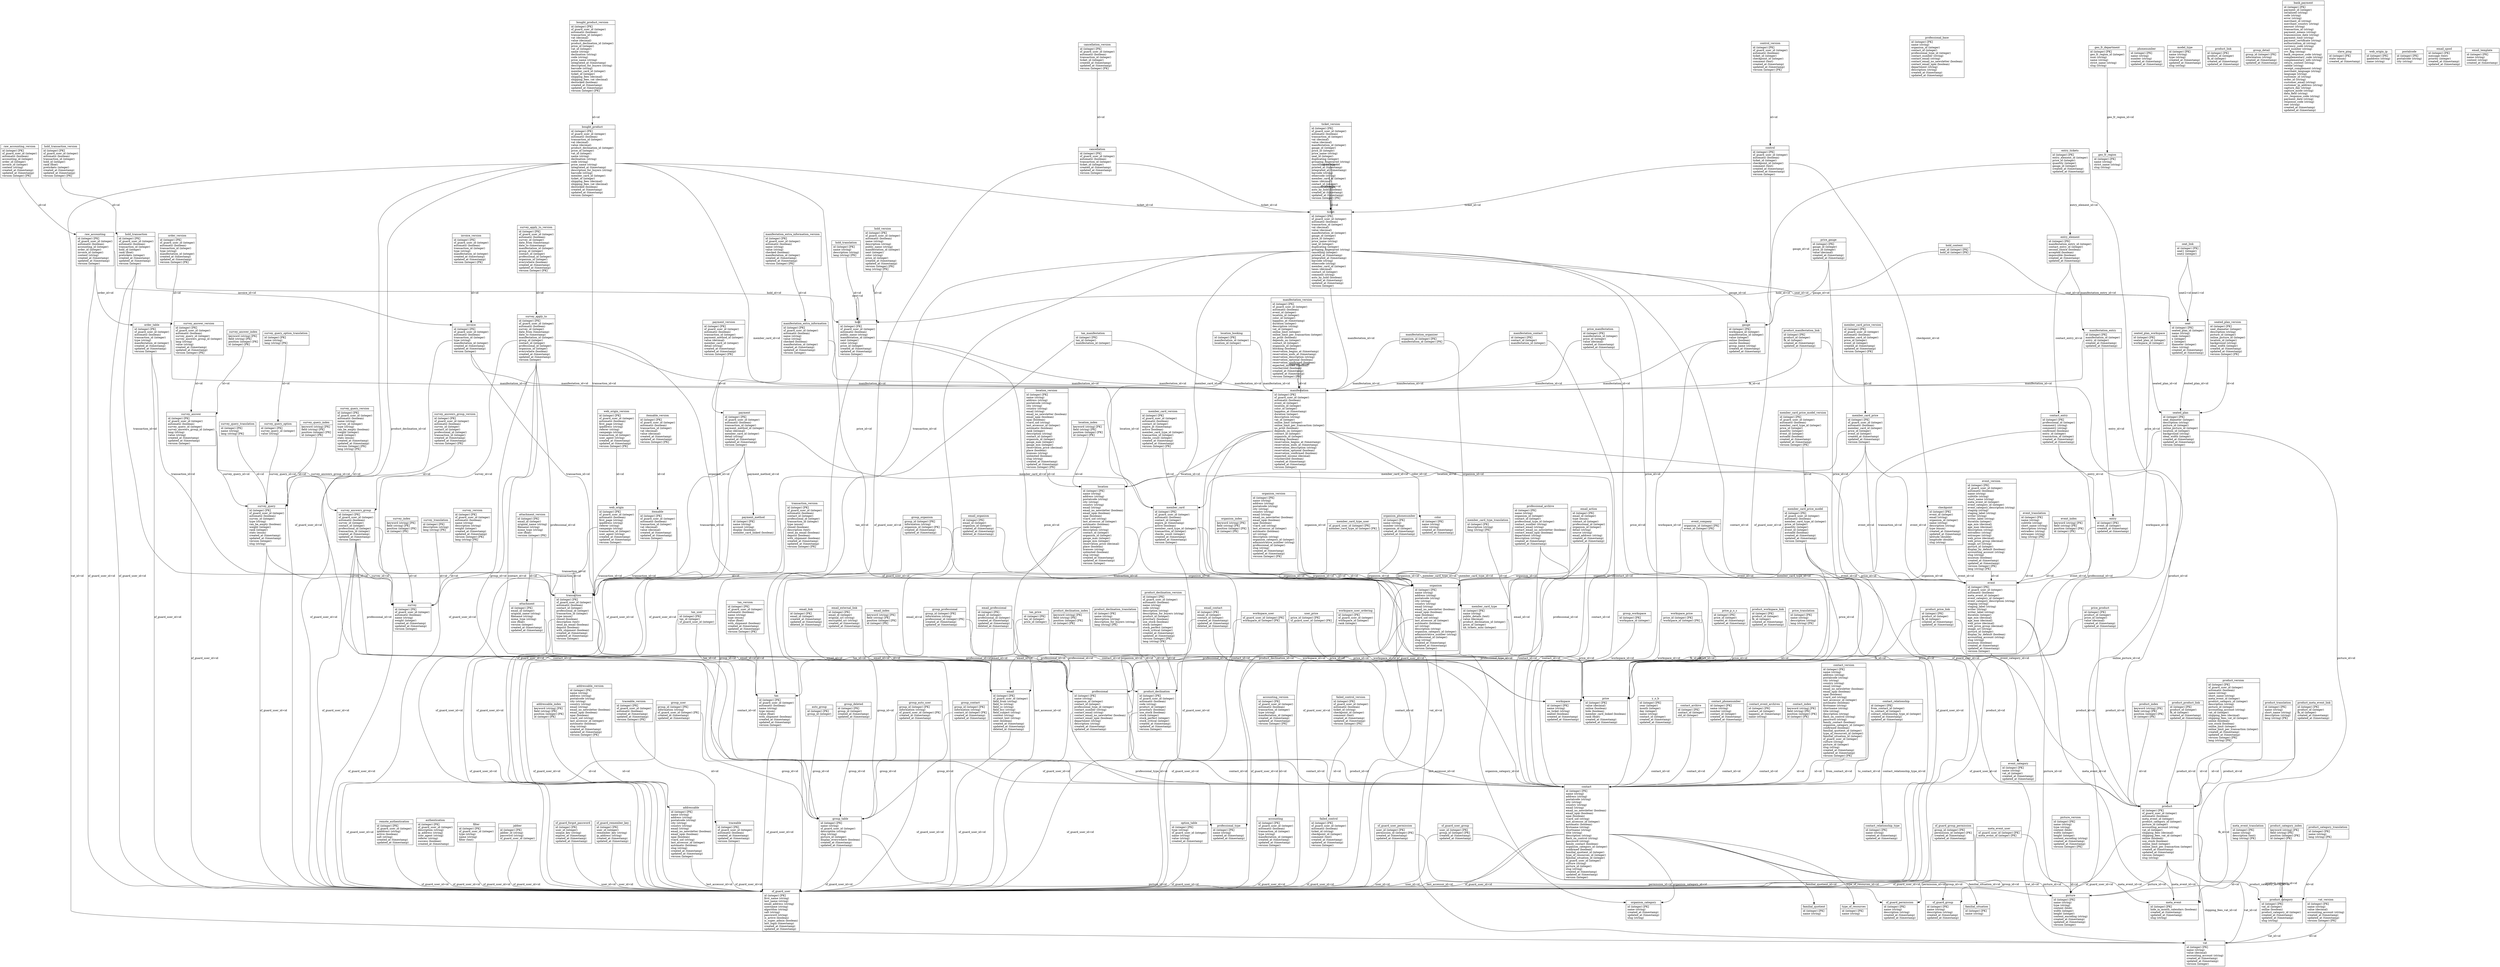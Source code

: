 digraph G {
	edge [ len=2 labeldistance=2 ];
	overlap=false;
	splines=true;

	nodecontact_relationship [
		label="{<table>contact_relationship|<cols>id (integer) [PK]\lfrom_contact_id (integer)\lto_contact_id (integer)\lcontact_relationship_type_id (integer)\lcreated_at (timestamp)\lupdated_at (timestamp)\l}",
		shape=record ];
	nodefamilial_quotient [
		label="{<table>familial_quotient|<cols>id (integer) [PK]\lname (string)\l}",
		shape=record ];
	nodeprofessional_base [
		label="{<table>professional_base|<cols>id (integer) [PK]\lname (string)\lorganism_id (integer)\lcontact_id (integer)\lprofessional_type_id (integer)\lcontact_number (string)\lcontact_email (string)\lcontact_email_no_newsletter (boolean)\lcontact_email_npai (boolean)\ldepartment (string)\ldescription (string)\lcreated_at (timestamp)\lupdated_at (timestamp)\l}",
		shape=record ];
	nodeprofessional_archive [
		label="{<table>professional_archive|<cols>id (integer) [PK]\lname (string)\lorganism_id (integer)\lcontact_id (integer)\lprofessional_type_id (integer)\lcontact_number (string)\lcontact_email (string)\lcontact_email_no_newsletter (boolean)\lcontact_email_npai (boolean)\ldepartment (string)\ldescription (string)\lcreated_at (timestamp)\lupdated_at (timestamp)\l}",
		shape=record ];
	nodeaddressable [
		label="{<table>addressable|<cols>id (integer) [PK]\lname (string)\laddress (string)\lpostalcode (string)\lcity (string)\lcountry (string)\lemail (string)\lemail_no_newsletter (boolean)\lemail_npai (boolean)\lnpai (boolean)\lvcard_uid (string)\llast_accessor_id (integer)\lautomatic (boolean)\lslug (string)\lcreated_at (timestamp)\lupdated_at (timestamp)\lversion (integer)\l}",
		shape=record ];
	nodecontact [
		label="{<table>contact|<cols>id (integer) [PK]\lname (string)\laddress (string)\lpostalcode (string)\lcity (string)\lcountry (string)\lemail (string)\lemail_no_newsletter (boolean)\lemail_npai (boolean)\lnpai (boolean)\lvcard_uid (string)\llast_accessor_id (integer)\lautomatic (boolean)\lfirstname (string)\lshortname (string)\ltitle (string)\ldescription (string)\lflash_on_control (string)\lpassword (string)\lfamily_contact (boolean)\lorganism_category_id (integer)\lconfirmed (boolean)\lfamilial_quotient_id (integer)\ltype_of_resources_id (integer)\lfamilial_situation_id (integer)\lsf_guard_user_id (integer)\lculture (string)\lpicture_id (integer)\lslug (string)\lcreated_at (timestamp)\lupdated_at (timestamp)\lversion (integer)\l}",
		shape=record ];
	nodeorganism [
		label="{<table>organism|<cols>id (integer) [PK]\lname (string)\laddress (string)\lpostalcode (string)\lcity (string)\lcountry (string)\lemail (string)\lemail_no_newsletter (boolean)\lemail_npai (boolean)\lnpai (boolean)\lvcard_uid (string)\llast_accessor_id (integer)\lautomatic (boolean)\lurl (string)\ldescription (string)\lorganism_category_id (integer)\ladministrative_number (string)\lprofessional_id (integer)\lslug (string)\lcreated_at (timestamp)\lupdated_at (timestamp)\lversion (integer)\l}",
		shape=record ];
	nodefamilial_situation [
		label="{<table>familial_situation|<cols>id (integer) [PK]\lname (string)\l}",
		shape=record ];
	nodecontact_relationship_type [
		label="{<table>contact_relationship_type|<cols>id (integer) [PK]\lname (string)\lcreated_at (timestamp)\lupdated_at (timestamp)\l}",
		shape=record ];
	nodegeo_fr_region [
		label="{<table>geo_fr_region|<cols>id (integer) [PK]\lname (string)\lstrict_name (string)\lslug (string)\l}",
		shape=record ];
	nodeoption_table [
		label="{<table>option_table|<cols>id (integer) [PK]\ltype (string)\lsf_guard_user_id (integer)\lname (string)\lvalue (string)\lcreated_at (timestamp)\l}",
		shape=record ];
	nodeoption_table [
		label="{<table>option_table|<cols>id (integer) [PK]\ltype (string)\lsf_guard_user_id (integer)\lname (string)\lvalue (string)\lcreated_at (timestamp)\l}",
		shape=record ];
	nodey_o_b [
		label="{<table>y_o_b|<cols>id (integer) [PK]\lyear (integer)\lmonth (integer)\lday (integer)\lname (string)\lcontact_id (integer)\lcreated_at (timestamp)\lupdated_at (timestamp)\l}",
		shape=record ];
	nodeoption_table [
		label="{<table>option_table|<cols>id (integer) [PK]\ltype (string)\lsf_guard_user_id (integer)\lname (string)\lvalue (string)\lcreated_at (timestamp)\l}",
		shape=record ];
	nodephonenumber [
		label="{<table>phonenumber|<cols>id (integer) [PK]\lname (string)\lnumber (string)\lcreated_at (timestamp)\lupdated_at (timestamp)\l}",
		shape=record ];
	nodeorganism_phonenumber [
		label="{<table>organism_phonenumber|<cols>id (integer) [PK]\lname (string)\lnumber (string)\lorganism_id (integer)\lcreated_at (timestamp)\lupdated_at (timestamp)\l}",
		shape=record ];
	nodeorganism_category [
		label="{<table>organism_category|<cols>id (integer) [PK]\lname (string)\lcreated_at (timestamp)\lupdated_at (timestamp)\lslug (string)\l}",
		shape=record ];
	nodemodel_type [
		label="{<table>model_type|<cols>id (integer) [PK]\lname (string)\ltype (string)\lcreated_at (timestamp)\lupdated_at (timestamp)\lslug (string)\l}",
		shape=record ];
	nodemodel_type [
		label="{<table>model_type|<cols>id (integer) [PK]\lname (string)\ltype (string)\lcreated_at (timestamp)\lupdated_at (timestamp)\lslug (string)\l}",
		shape=record ];
	nodetype_of_resources [
		label="{<table>type_of_resources|<cols>id (integer) [PK]\lname (string)\l}",
		shape=record ];
	nodemodel_type [
		label="{<table>model_type|<cols>id (integer) [PK]\lname (string)\ltype (string)\lcreated_at (timestamp)\lupdated_at (timestamp)\lslug (string)\l}",
		shape=record ];
	nodeoption_table [
		label="{<table>option_table|<cols>id (integer) [PK]\ltype (string)\lsf_guard_user_id (integer)\lname (string)\lvalue (string)\lcreated_at (timestamp)\l}",
		shape=record ];
	nodecontact_archive [
		label="{<table>contact_archive|<cols>id (integer) [PK]\lcontact_id (integer)\lold_id (integer)\l}",
		shape=record ];
	nodecontact_phonenumber [
		label="{<table>contact_phonenumber|<cols>id (integer) [PK]\lname (string)\lnumber (string)\lcontact_id (integer)\lcreated_at (timestamp)\lupdated_at (timestamp)\l}",
		shape=record ];
	nodeprofessional [
		label="{<table>professional|<cols>id (integer) [PK]\lname (string)\lorganism_id (integer)\lcontact_id (integer)\lprofessional_type_id (integer)\lcontact_number (string)\lcontact_email (string)\lcontact_email_no_newsletter (boolean)\lcontact_email_npai (boolean)\ldepartment (string)\ldescription (string)\lcreated_at (timestamp)\lupdated_at (timestamp)\l}",
		shape=record ];
	nodeprofessional_type [
		label="{<table>professional_type|<cols>id (integer) [PK]\lname (string)\lcreated_at (timestamp)\lupdated_at (timestamp)\l}",
		shape=record ];
	nodegeo_fr_department [
		label="{<table>geo_fr_department|<cols>id (integer) [PK]\lgeo_fr_region_id (integer)\lnum (string)\lname (string)\lstrict_name (string)\lslug (string)\l}",
		shape=record ];
	nodeentry [
		label="{<table>entry|<cols>id (integer) [PK]\levent_id (integer)\lcreated_at (timestamp)\lupdated_at (timestamp)\l}",
		shape=record ];
	nodeentry_element [
		label="{<table>entry_element|<cols>id (integer) [PK]\lmanifestation_entry_id (integer)\lcontact_entry_id (integer)\lsecond_choice (boolean)\laccepted (boolean)\limpossible (boolean)\lcreated_at (timestamp)\lupdated_at (timestamp)\l}",
		shape=record ];
	nodecontact_entry [
		label="{<table>contact_entry|<cols>id (integer) [PK]\lprofessional_id (integer)\lcomment1 (string)\lcomment2 (string)\lconfirmed (boolean)\lentry_id (integer)\ltransaction_id (integer)\lcreated_at (timestamp)\lupdated_at (timestamp)\l}",
		shape=record ];
	nodeentry_tickets [
		label="{<table>entry_tickets|<cols>id (integer) [PK]\lentry_element_id (integer)\lprice_id (integer)\lquantity (integer)\lgauge_id (integer)\lcreated_at (timestamp)\lupdated_at (timestamp)\l}",
		shape=record ];
	nodemanifestation_entry [
		label="{<table>manifestation_entry|<cols>id (integer) [PK]\lmanifestation_id (integer)\lentry_id (integer)\lcreated_at (timestamp)\lupdated_at (timestamp)\l}",
		shape=record ];
	nodegroup_workspace [
		label="{<table>group_workspace|<cols>id (integer) [PK]\lworkspace_id (integer)\l}",
		shape=record ];
	nodeproduct_link [
		label="{<table>product_link|<cols>id (integer) [PK]\lproduct_id (integer)\lfk_id (integer)\lcreated_at (timestamp)\lupdated_at (timestamp)\l}",
		shape=record ];
	nodeproduct_meta_event_link [
		label="{<table>product_meta_event_link|<cols>id (integer) [PK]\lproduct_id (integer)\lfk_id (integer)\lcreated_at (timestamp)\lupdated_at (timestamp)\l}",
		shape=record ];
	nodeproduct_manifestation_link [
		label="{<table>product_manifestation_link|<cols>id (integer) [PK]\lproduct_id (integer)\lfk_id (integer)\lcreated_at (timestamp)\lupdated_at (timestamp)\l}",
		shape=record ];
	nodeproduct_category [
		label="{<table>product_category|<cols>id (integer) [PK]\lvat_id (integer)\lonline (boolean)\lproduct_category_id (integer)\lcreated_at (timestamp)\lupdated_at (timestamp)\lslug (string)\l}",
		shape=record ];
	nodetraceable [
		label="{<table>traceable|<cols>id (integer) [PK]\lsf_guard_user_id (integer)\lautomatic (boolean)\lcreated_at (timestamp)\lupdated_at (timestamp)\lversion (integer)\l}",
		shape=record ];
	nodeitemable [
		label="{<table>itemable|<cols>id (integer) [PK]\lsf_guard_user_id (integer)\lautomatic (boolean)\ltransaction_id (integer)\lvat (decimal)\lvalue (decimal)\lcreated_at (timestamp)\lupdated_at (timestamp)\lversion (integer)\l}",
		shape=record ];
	nodebought_product [
		label="{<table>bought_product|<cols>id (integer) [PK]\lsf_guard_user_id (integer)\lautomatic (boolean)\ltransaction_id (integer)\lvat (decimal)\lvalue (decimal)\lproduct_declination_id (integer)\lprice_id (integer)\lvat_id (integer)\lname (string)\ldeclination (string)\lcode (string)\lprice_name (string)\lintegrated_at (timestamp)\ldescription_for_buyers (string)\lbarcode (string)\lmember_card_id (integer)\lticket_id (integer)\lshipping_fees (decimal)\lshipping_fees_vat (decimal)\ldestocked (boolean)\lcreated_at (timestamp)\lupdated_at (timestamp)\lversion (integer)\l}",
		shape=record ];
	nodeproduct_product_link [
		label="{<table>product_product_link|<cols>id (integer) [PK]\lproduct_id (integer)\lfk_id (integer)\lcreated_at (timestamp)\lupdated_at (timestamp)\l}",
		shape=record ];
	nodeproduct_price_link [
		label="{<table>product_price_link|<cols>id (integer) [PK]\lproduct_id (integer)\lfk_id (integer)\lcreated_at (timestamp)\lupdated_at (timestamp)\l}",
		shape=record ];
	nodeproduct [
		label="{<table>product|<cols>id (integer) [PK]\lsf_guard_user_id (integer)\lautomatic (boolean)\lmeta_event_id (integer)\lproduct_category_id (integer)\lpicture_id (integer)\laccounting_account (string)\lvat_id (integer)\lshipping_fees (decimal)\lshipping_fees_vat_id (integer)\lonline (boolean)\luse_stock (boolean)\lonline_limit (integer)\lonline_limit_per_transaction (integer)\lcreated_at (timestamp)\lupdated_at (timestamp)\lversion (integer)\lslug (string)\l}",
		shape=record ];
	nodeproduct_declination [
		label="{<table>product_declination|<cols>id (integer) [PK]\lsf_guard_user_id (integer)\lautomatic (boolean)\lcode (string)\lproduct_id (integer)\lprioritary (boolean)\luse_stock (boolean)\lstock (integer)\lstock_perfect (integer)\lstock_critical (integer)\lcreated_at (timestamp)\lupdated_at (timestamp)\lversion (integer)\l}",
		shape=record ];
	nodeproduct_workspace_link [
		label="{<table>product_workspace_link|<cols>id (integer) [PK]\lproduct_id (integer)\lfk_id (integer)\lcreated_at (timestamp)\lupdated_at (timestamp)\l}",
		shape=record ];
	nodegroup_deleted [
		label="{<table>group_deleted|<cols>id (integer) [PK]\lgroup_id (integer)\lcreated_at (timestamp)\lupdated_at (timestamp)\l}",
		shape=record ];
	nodegroup_table [
		label="{<table>group_table|<cols>id (integer) [PK]\lname (string)\lsf_guard_user_id (integer)\ldescription (string)\lslug (string)\lpicture_id (integer)\ldisplay_everywhere (boolean)\lcreated_at (timestamp)\lupdated_at (timestamp)\l}",
		shape=record ];
	nodegroup_detail [
		label="{<table>group_detail|<cols>group_id (integer) [PK]\linformation (string)\lcreated_at (timestamp)\lupdated_at (timestamp)\l}",
		shape=record ];
	nodegroup_contact [
		label="{<table>group_contact|<cols>group_id (integer) [PK]\linformation (string)\lcontact_id (integer) [PK]\lcreated_at (timestamp)\lupdated_at (timestamp)\l}",
		shape=record ];
	nodegroup_auto_user [
		label="{<table>group_auto_user|<cols>group_id (integer) [PK]\linformation (string)\lsf_guard_user_id (integer) [PK]\lcreated_at (timestamp)\lupdated_at (timestamp)\l}",
		shape=record ];
	nodegroup_organism [
		label="{<table>group_organism|<cols>group_id (integer) [PK]\linformation (string)\lorganism_id (integer) [PK]\lcreated_at (timestamp)\lupdated_at (timestamp)\l}",
		shape=record ];
	nodegroup_professional [
		label="{<table>group_professional|<cols>group_id (integer) [PK]\linformation (string)\lprofessional_id (integer) [PK]\lcreated_at (timestamp)\lupdated_at (timestamp)\l}",
		shape=record ];
	nodegroup_user [
		label="{<table>group_user|<cols>group_id (integer) [PK]\linformation (string)\lsf_guard_user_id (integer) [PK]\lcreated_at (timestamp)\lupdated_at (timestamp)\l}",
		shape=record ];
	nodecancellation [
		label="{<table>cancellation|<cols>id (integer) [PK]\lsf_guard_user_id (integer)\lautomatic (boolean)\ltransaction_id (integer)\lticket_id (integer)\lcreated_at (timestamp)\lupdated_at (timestamp)\lversion (integer)\l}",
		shape=record ];
	nodetax [
		label="{<table>tax|<cols>id (integer) [PK]\lsf_guard_user_id (integer)\lautomatic (boolean)\lname (string)\ltype (enum)\lvalue (float)\lwith_shipment (boolean)\lcreated_at (timestamp)\lupdated_at (timestamp)\lversion (integer)\l}",
		shape=record ];
	noderaw_accounting [
		label="{<table>raw_accounting|<cols>id (integer) [PK]\lsf_guard_user_id (integer)\lautomatic (boolean)\laccounting_id (integer)\lorder_id (integer)\linvoice_id (integer)\lcontent (string)\lcreated_at (timestamp)\lupdated_at (timestamp)\lversion (integer)\l}",
		shape=record ];
	nodeticket [
		label="{<table>ticket|<cols>id (integer) [PK]\lsf_guard_user_id (integer)\lautomatic (boolean)\ltransaction_id (integer)\lvat (decimal)\lvalue (decimal)\lmanifestation_id (integer)\lgauge_id (integer)\lprice_id (integer)\lprice_name (string)\lseat_id (integer)\lduplicating (integer)\lgrouping_fingerprint (string)\lcancelling (integer)\lprinted_at (timestamp)\lintegrated_at (timestamp)\lbarcode (string)\lothercode (string)\lmember_card_id (integer)\ltaxes (decimal)\lcontact_id (integer)\lcomment (string)\lauto_by_hold (boolean)\lcreated_at (timestamp)\lupdated_at (timestamp)\lversion (integer)\l}",
		shape=record ];
	nodepayment [
		label="{<table>payment|<cols>id (integer) [PK]\lsf_guard_user_id (integer)\lautomatic (boolean)\ltransaction_id (integer)\lpayment_method_id (integer)\lvalue (decimal)\lmember_card_id (integer)\ldetail (string)\lcreated_at (timestamp)\lupdated_at (timestamp)\lversion (integer)\l}",
		shape=record ];
	nodecontrol [
		label="{<table>control|<cols>id (integer) [PK]\lsf_guard_user_id (integer)\lautomatic (boolean)\lticket_id (integer)\lcheckpoint_id (integer)\lcomment (text)\lcreated_at (timestamp)\lupdated_at (timestamp)\lversion (integer)\l}",
		shape=record ];
	nodecontact_event_archives [
		label="{<table>contact_event_archives|<cols>id (integer) [PK]\lcontact_id (integer)\lhappens_at (timestamp)\lname (string)\l}",
		shape=record ];
	nodeoption_table [
		label="{<table>option_table|<cols>id (integer) [PK]\ltype (string)\lsf_guard_user_id (integer)\lname (string)\lvalue (string)\lcreated_at (timestamp)\l}",
		shape=record ];
	nodeaccounting [
		label="{<table>accounting|<cols>id (integer) [PK]\lsf_guard_user_id (integer)\lautomatic (boolean)\ltransaction_id (integer)\ltype (string)\lmanifestation_id (integer)\lcreated_at (timestamp)\lupdated_at (timestamp)\lversion (integer)\l}",
		shape=record ];
	nodeinvoice [
		label="{<table>invoice|<cols>id (integer) [PK]\lsf_guard_user_id (integer)\lautomatic (boolean)\ltransaction_id (integer)\ltype (string)\lmanifestation_id (integer)\lcreated_at (timestamp)\lupdated_at (timestamp)\lversion (integer)\l}",
		shape=record ];
	nodepayment_method [
		label="{<table>payment_method|<cols>id (integer) [PK]\lname (string)\laccount (string)\ldisplay (boolean)\lmember_card_linked (boolean)\l}",
		shape=record ];
	nodetransaction [
		label="{<table>transaction|<cols>id (integer) [PK]\lsf_guard_user_id (integer)\lautomatic (boolean)\lcontact_id (integer)\lprofessional_id (integer)\ltransaction_id (integer)\ltype (enum)\lclosed (boolean)\ldescription (text)\lsend_an_email (boolean)\ldeposit (boolean)\lwith_shipment (boolean)\lcreated_at (timestamp)\lupdated_at (timestamp)\lversion (integer)\l}",
		shape=record ];
	nodehold_transaction [
		label="{<table>hold_transaction|<cols>id (integer) [PK]\lsf_guard_user_id (integer)\lautomatic (boolean)\ltransaction_id (integer)\lhold_id (integer)\lrank (float)\lpretickets (integer)\lcreated_at (timestamp)\lupdated_at (timestamp)\lversion (integer)\l}",
		shape=record ];
	nodetax_price [
		label="{<table>tax_price|<cols>id (integer) [PK]\ltax_id (integer)\lprice_id (integer)\l}",
		shape=record ];
	nodetax_user [
		label="{<table>tax_user|<cols>id (integer) [PK]\ltax_id (integer)\lsf_guard_user_id (integer)\l}",
		shape=record ];
	nodetax_manifestation [
		label="{<table>tax_manifestation|<cols>id (integer) [PK]\ltax_id (integer)\lmanifestation_id (integer)\l}",
		shape=record ];
	nodeorder_table [
		label="{<table>order_table|<cols>id (integer) [PK]\lsf_guard_user_id (integer)\lautomatic (boolean)\ltransaction_id (integer)\ltype (string)\lmanifestation_id (integer)\lcreated_at (timestamp)\lupdated_at (timestamp)\lversion (integer)\l}",
		shape=record ];
	nodeworkspace_price [
		label="{<table>workspace_price|<cols>price_id (integer) [PK]\lworkspace_id (integer) [PK]\l}",
		shape=record ];
	nodeuser_price [
		label="{<table>user_price|<cols>price_id (integer) [PK]\lsf_guard_user_id (integer) [PK]\l}",
		shape=record ];
	nodeprice [
		label="{<table>price|<cols>id (integer) [PK]\lvalue (decimal)\lonline (boolean)\lhide (boolean)\lmember_card_linked (boolean)\lrank (float)\lcreated_at (timestamp)\lupdated_at (timestamp)\l}",
		shape=record ];
	nodeprice_gauge [
		label="{<table>price_gauge|<cols>id (integer) [PK]\lgauge_id (integer)\lprice_id (integer)\lvalue (decimal)\lcreated_at (timestamp)\lupdated_at (timestamp)\l}",
		shape=record ];
	nodeprice_product [
		label="{<table>price_product|<cols>id (integer) [PK]\lproduct_id (integer)\lprice_id (integer)\lvalue (decimal)\lcreated_at (timestamp)\lupdated_at (timestamp)\l}",
		shape=record ];
	nodeprice_p_o_s [
		label="{<table>price_p_o_s|<cols>id (integer) [PK]\lprice_id (integer)\lcreated_at (timestamp)\lupdated_at (timestamp)\l}",
		shape=record ];
	nodeprice_manifestation [
		label="{<table>price_manifestation|<cols>id (integer) [PK]\lmanifestation_id (integer)\lprice_id (integer)\lvalue (decimal)\lcreated_at (timestamp)\lupdated_at (timestamp)\l}",
		shape=record ];
	nodecheckpoint [
		label="{<table>checkpoint|<cols>id (integer) [PK]\levent_id (integer)\lemail (string)\lorganism_id (integer)\lname (string)\ldescription (string)\ltype (enum)\lcreated_at (timestamp)\lupdated_at (timestamp)\llatitude (double)\llongitude (double)\lslug (string)\l}",
		shape=record ];
	nodefailed_control [
		label="{<table>failed_control|<cols>id (integer) [PK]\lsf_guard_user_id (integer)\lautomatic (boolean)\lticket_id (string)\lcheckpoint_id (integer)\lcomment (text)\lcreated_at (timestamp)\lupdated_at (timestamp)\lversion (integer)\l}",
		shape=record ];
	nodesurvey_answers_group [
		label="{<table>survey_answers_group|<cols>id (integer) [PK]\lsf_guard_user_id (integer)\lautomatic (boolean)\lsurvey_id (integer)\lcontact_id (integer)\lprofessional_id (integer)\ltransaction_id (integer)\lcreated_at (timestamp)\lupdated_at (timestamp)\lversion (integer)\l}",
		shape=record ];
	noderemote_authentication [
		label="{<table>remote_authentication|<cols>id (integer) [PK]\lsf_guard_user_id (integer)\lipaddress (string)\lactive (boolean)\lsalt (string)\lcreated_at (timestamp)\lupdated_at (timestamp)\l}",
		shape=record ];
	nodebank_payment [
		label="{<table>bank_payment|<cols>id (integer) [PK]\lpayment_id (integer)\lserialized (string)\lcode (string)\lerror (string)\lmerchant_id (string)\lmerchant_country (string)\lamount (string)\ltransaction_id (string)\lpayment_means (string)\ltransmission_date (string)\lpayment_time (string)\lpayment_certificate (string)\lauthorization_id (string)\lcurrency_code (string)\lcard_number (string)\lcvv_flag (string)\lbank_response_code (string)\lcomplementary_code (string)\lcomplementary_info (string)\lreturn_context (string)\lcaddie (string)\lreceipt_complement (string)\lmerchant_language (string)\llanguage (string)\lcustomer_id (string)\lorder_id (string)\lcustomer_email (string)\lcustomer_ip_address (string)\lcapture_day (string)\lcapture_mode (string)\ldata_field (string)\lcvv_response_code (string)\lpayment_date (string)\lresponse_code (string)\lraw (string)\lcreated_at (timestamp)\lupdated_at (timestamp)\l}",
		shape=record ];
	nodesurvey_query_option [
		label="{<table>survey_query_option|<cols>id (integer) [PK]\lsurvey_query_id (integer)\lvalue (string)\l}",
		shape=record ];
	nodesurvey_answer [
		label="{<table>survey_answer|<cols>id (integer) [PK]\lsf_guard_user_id (integer)\lautomatic (boolean)\lsurvey_query_id (integer)\lsurvey_answers_group_id (integer)\llang (string)\lvalue (string)\lcreated_at (timestamp)\lupdated_at (timestamp)\lversion (integer)\l}",
		shape=record ];
	nodeslave_ping [
		label="{<table>slave_ping|<cols>id (integer) [PK]\lstate (enum)\lcreated_at (timestamp)\l}",
		shape=record ];
	nodesurvey_query [
		label="{<table>survey_query|<cols>id (integer) [PK]\lsf_guard_user_id (integer)\lautomatic (boolean)\lsurvey_id (integer)\ltype (string)\lcan_be_empty (boolean)\lweight (integer)\lrank (integer)\lstats (enum)\lcreated_at (timestamp)\lupdated_at (timestamp)\lversion (integer)\lslug (string)\l}",
		shape=record ];
	nodesurvey [
		label="{<table>survey|<cols>id (integer) [PK]\lsf_guard_user_id (integer)\lautomatic (boolean)\lname (string)\lweight (integer)\lcreated_at (timestamp)\lupdated_at (timestamp)\lversion (integer)\l}",
		shape=record ];
	nodeweb_origin_ip [
		label="{<table>web_origin_ip|<cols>id (integer) [PK]\lipaddress (string)\lname (string)\l}",
		shape=record ];
	nodeweb_origin [
		label="{<table>web_origin|<cols>id (integer) [PK]\lsf_guard_user_id (integer)\lautomatic (boolean)\lfirst_page (string)\lipaddress (string)\lreferer (string)\lcampaign (string)\ltransaction_id (integer)\luser_agent (string)\lcreated_at (timestamp)\lupdated_at (timestamp)\lversion (integer)\l}",
		shape=record ];
	nodeauto_group [
		label="{<table>auto_group|<cols>id (integer) [PK]\lgroup_id (integer)\l}",
		shape=record ];
	nodesurvey_apply_to [
		label="{<table>survey_apply_to|<cols>id (integer) [PK]\lsf_guard_user_id (integer)\lautomatic (boolean)\lsurvey_id (integer)\ldate_from (timestamp)\ldate_to (timestamp)\lmanifestation_id (integer)\lgroup_id (integer)\lcontact_id (integer)\lprofessional_id (integer)\lorganism_id (integer)\leverywhere (boolean)\lcreated_at (timestamp)\lupdated_at (timestamp)\lversion (integer)\l}",
		shape=record ];
	nodeemail_link [
		label="{<table>email_link|<cols>id (integer) [PK]\lemail_id (integer)\lcreated_at (timestamp)\lupdated_at (timestamp)\ldeleted_at (timestamp)\l}",
		shape=record ];
	nodemember_card [
		label="{<table>member_card|<cols>id (integer) [PK]\lsf_guard_user_id (integer)\lautomatic (boolean)\lcontact_id (integer)\lexpire_at (timestamp)\lactive (boolean)\lmember_card_type_id (integer)\ltransaction_id (integer)\lchecks_count (integer)\lcreated_at (timestamp)\lupdated_at (timestamp)\lversion (integer)\l}",
		shape=record ];
	nodemember_card_type_user [
		label="{<table>member_card_type_user|<cols>sf_guard_user_id (integer) [PK]\lmember_card_type_id (integer) [PK]\l}",
		shape=record ];
	nodemember_card_type [
		label="{<table>member_card_type|<cols>id (integer) [PK]\lname (string)\lpublic_details (text)\lvalue (decimal)\lproduct_declination_id (integer)\lprice_id (integer)\lnb_tickets_mini (integer)\l}",
		shape=record ];
	nodemember_card_price [
		label="{<table>member_card_price|<cols>id (integer) [PK]\lsf_guard_user_id (integer)\lautomatic (boolean)\lmember_card_id (integer)\lprice_id (integer)\levent_id (integer)\lcreated_at (timestamp)\lupdated_at (timestamp)\lversion (integer)\l}",
		shape=record ];
	nodemember_card_price_model [
		label="{<table>member_card_price_model|<cols>id (integer) [PK]\lsf_guard_user_id (integer)\lautomatic (boolean)\lmember_card_type_id (integer)\lprice_id (integer)\lquantity (integer)\levent_id (integer)\lautoadd (boolean)\lcreated_at (timestamp)\lupdated_at (timestamp)\lversion (integer)\l}",
		shape=record ];
	nodeauthentication [
		label="{<table>authentication|<cols>id (integer) [PK]\lsf_guard_user_id (integer)\ldescription (string)\lip_address (string)\luser_agent (string)\lreferer (string)\lsuccess (boolean)\lcreated_at (timestamp)\l}",
		shape=record ];
	nodepicture [
		label="{<table>picture|<cols>id (integer) [PK]\lname (string)\ltype (string)\lcontent (blob)\lwidth (integer)\lheight (integer)\lcontent_encoding (string)\lcreated_at (timestamp)\lupdated_at (timestamp)\lversion (integer)\l}",
		shape=record ];
	nodepostalcode [
		label="{<table>postalcode|<cols>id (integer) [PK]\lpostalcode (string)\lcity (string)\l}",
		shape=record ];
	nodefilter [
		label="{<table>filter|<cols>id (integer) [PK]\lsf_guard_user_id (integer)\ltype (string)\lname (string)\lfilter (text)\l}",
		shape=record ];
	nodejabber [
		label="{<table>jabber|<cols>id (integer) [PK]\ljabber_id (string)\lpassword (string)\lsf_guard_user_id (integer)\l}",
		shape=record ];
	nodesf_guard_group [
		label="{<table>sf_guard_group|<cols>id (integer) [PK]\lname (string)\ldescription (string)\lcreated_at (timestamp)\lupdated_at (timestamp)\l}",
		shape=record ];
	nodesf_guard_user_permission [
		label="{<table>sf_guard_user_permission|<cols>user_id (integer) [PK]\lpermission_id (integer) [PK]\lcreated_at (timestamp)\lupdated_at (timestamp)\l}",
		shape=record ];
	nodesf_guard_user_group [
		label="{<table>sf_guard_user_group|<cols>user_id (integer) [PK]\lgroup_id (integer) [PK]\lcreated_at (timestamp)\lupdated_at (timestamp)\l}",
		shape=record ];
	nodesf_guard_forgot_password [
		label="{<table>sf_guard_forgot_password|<cols>id (integer) [PK]\luser_id (integer)\lunique_key (string)\lexpires_at (timestamp)\lcreated_at (timestamp)\lupdated_at (timestamp)\l}",
		shape=record ];
	nodesf_guard_user [
		label="{<table>sf_guard_user|<cols>id (integer) [PK]\lfirst_name (string)\llast_name (string)\lemail_address (string)\lusername (string)\lalgorithm (string)\lsalt (string)\lpassword (string)\lis_active (boolean)\lis_super_admin (boolean)\llast_login (timestamp)\lcreated_at (timestamp)\lupdated_at (timestamp)\l}",
		shape=record ];
	nodesf_guard_group_permission [
		label="{<table>sf_guard_group_permission|<cols>group_id (integer) [PK]\lpermission_id (integer) [PK]\lcreated_at (timestamp)\lupdated_at (timestamp)\l}",
		shape=record ];
	nodesf_guard_remember_key [
		label="{<table>sf_guard_remember_key|<cols>id (integer) [PK]\luser_id (integer)\lremember_key (string)\lip_address (string)\lcreated_at (timestamp)\lupdated_at (timestamp)\l}",
		shape=record ];
	nodesf_guard_permission [
		label="{<table>sf_guard_permission|<cols>id (integer) [PK]\lname (string)\ldescription (string)\lcreated_at (timestamp)\lupdated_at (timestamp)\l}",
		shape=record ];
	nodeemail_spool [
		label="{<table>email_spool|<cols>id (integer) [PK]\lmessage (text)\lpriority (integer)\lcreated_at (timestamp)\lupdated_at (timestamp)\l}",
		shape=record ];
	nodeemail_professional [
		label="{<table>email_professional|<cols>id (integer) [PK]\lemail_id (integer)\lprofessional_id (integer)\lcreated_at (timestamp)\lupdated_at (timestamp)\ldeleted_at (timestamp)\l}",
		shape=record ];
	nodeemail_contact [
		label="{<table>email_contact|<cols>id (integer) [PK]\lemail_id (integer)\lcontact_id (integer)\lcreated_at (timestamp)\lupdated_at (timestamp)\ldeleted_at (timestamp)\l}",
		shape=record ];
	nodeemail [
		label="{<table>email|<cols>id (integer) [PK]\lsf_guard_user_id (integer)\lfield_from (string)\lfield_to (string)\lfield_cc (string)\lfield_bcc (string)\lfield_subject (string)\lcontent (string)\lcontent_text (string)\lsent (boolean)\lcreated_at (timestamp)\lupdated_at (timestamp)\ldeleted_at (timestamp)\l}",
		shape=record ];
	nodeemail_action [
		label="{<table>email_action|<cols>id (integer) [PK]\lemail_id (integer)\ltype (enum)\lcontact_id (integer)\lprofessional_id (integer)\lorganism_id (integer)\ldetail (string)\lsource (string)\lemail_address (string)\lcreated_at (timestamp)\lupdated_at (timestamp)\l}",
		shape=record ];
	nodeattachment [
		label="{<table>attachment|<cols>id (integer) [PK]\lemail_id (integer)\loriginal_name (string)\lfilename (string)\lmime_type (string)\lsize (float)\lversion (integer)\lcreated_at (timestamp)\lupdated_at (timestamp)\l}",
		shape=record ];
	nodeemail_template [
		label="{<table>email_template|<cols>id (integer) [PK]\lname (string)\lcontent (string)\lcreated_at (timestamp)\l}",
		shape=record ];
	nodeemail_external_link [
		label="{<table>email_external_link|<cols>id (integer) [PK]\lemail_id (integer)\loriginal_url (string)\lencrypted_uri (string)\lcreated_at (timestamp)\lupdated_at (timestamp)\l}",
		shape=record ];
	nodeemail_organism [
		label="{<table>email_organism|<cols>id (integer) [PK]\lemail_id (integer)\lorganism_id (integer)\lcreated_at (timestamp)\lupdated_at (timestamp)\ldeleted_at (timestamp)\l}",
		shape=record ];
	nodelocation_booking [
		label="{<table>location_booking|<cols>id (integer) [PK]\lmanifestation_id (integer)\llocation_id (integer)\l}",
		shape=record ];
	nodeseat_link [
		label="{<table>seat_link|<cols>id (integer) [PK]\lseat1 (integer)\lseat2 (integer)\l}",
		shape=record ];
	nodehold_content [
		label="{<table>hold_content|<cols>seat_id (integer) [PK]\lhold_id (integer) [PK]\l}",
		shape=record ];
	nodehold [
		label="{<table>hold|<cols>id (integer) [PK]\lsf_guard_user_id (integer)\lautomatic (boolean)\lpublic_name (string)\lmanifestation_id (integer)\lnext (integer)\lcolor (string)\lprice_id (integer)\lcreated_at (timestamp)\lupdated_at (timestamp)\lversion (integer)\l}",
		shape=record ];
	nodeworkspace_user_ordering [
		label="{<table>workspace_user_ordering|<cols>id (integer) [PK]\lsf_guard_user_id (integer)\lworkspace_id (integer)\lrank (integer)\l}",
		shape=record ];
	nodemeta_event_user [
		label="{<table>meta_event_user|<cols>sf_guard_user_id (integer) [PK]\lmeta_event_id (integer) [PK]\l}",
		shape=record ];
	nodeseat [
		label="{<table>seat|<cols>id (integer) [PK]\lseated_plan_id (integer)\lname (string)\lrank (integer)\lx (integer)\ly (integer)\ldiameter (integer)\lclass (string)\lcreated_at (timestamp)\lupdated_at (timestamp)\l}",
		shape=record ];
	nodeevent_company [
		label="{<table>event_company|<cols>organism_id (integer) [PK]\levent_id (integer) [PK]\l}",
		shape=record ];
	nodemanifestation_organizer [
		label="{<table>manifestation_organizer|<cols>organism_id (integer) [PK]\lmanifestation_id (integer) [PK]\l}",
		shape=record ];
	nodeseated_plan_workspace [
		label="{<table>seated_plan_workspace|<cols>id (integer) [PK]\lseated_plan_id (integer)\lworkspace_id (integer)\l}",
		shape=record ];
	nodemanifestation_extra_information [
		label="{<table>manifestation_extra_information|<cols>id (integer) [PK]\lsf_guard_user_id (integer)\lautomatic (boolean)\lname (string)\lvalue (string)\lchecked (boolean)\lmanifestation_id (integer)\lcreated_at (timestamp)\lupdated_at (timestamp)\lversion (integer)\l}",
		shape=record ];
	nodeworkspace [
		label="{<table>workspace|<cols>id (integer) [PK]\lname (string)\lon_ticket (string)\lseated (boolean)\lcreated_at (timestamp)\lupdated_at (timestamp)\l}",
		shape=record ];
	nodelocation [
		label="{<table>location|<cols>id (integer) [PK]\lname (string)\laddress (string)\lpostalcode (string)\lcity (string)\lcountry (string)\lemail (string)\lemail_no_newsletter (boolean)\lemail_npai (boolean)\lnpai (boolean)\lvcard_uid (string)\llast_accessor_id (integer)\lautomatic (boolean)\lrank (integer)\ldescription (string)\lcontact_id (integer)\lorganism_id (integer)\lgauge_max (integer)\lgauge_min (integer)\lreservation_price (decimal)\lplace (boolean)\llicenses (string)\lunlimited (boolean)\lslug (string)\lcreated_at (timestamp)\lupdated_at (timestamp)\lversion (integer)\l}",
		shape=record ];
	nodemeta_event [
		label="{<table>meta_event|<cols>id (integer) [PK]\lhide_in_month_calendars (boolean)\lcreated_at (timestamp)\lupdated_at (timestamp)\lslug (string)\l}",
		shape=record ];
	nodeevent [
		label="{<table>event|<cols>id (integer) [PK]\lsf_guard_user_id (integer)\lautomatic (boolean)\lmeta_event_id (integer)\levent_category_id (integer)\levent_category_description (string)\lstaging (string)\lstaging_label (string)\lwriter (string)\lwriter_label (string)\lduration (integer)\lage_min (decimal)\lage_max (decimal)\lweb_price (decimal)\lweb_price_group (decimal)\limage_url (string)\lpicture_id (integer)\ldisplay_by_default (boolean)\laccounting_account (string)\lslug (string)\lmuseum (boolean)\lcreated_at (timestamp)\lupdated_at (timestamp)\lversion (integer)\l}",
		shape=record ];
	nodecolor [
		label="{<table>color|<cols>id (integer) [PK]\lname (string)\lcolor (string)\lcreated_at (timestamp)\lupdated_at (timestamp)\l}",
		shape=record ];
	nodeseated_plan [
		label="{<table>seated_plan|<cols>id (integer) [PK]\lseat_diameter (integer)\ldescription (string)\lpicture_id (integer)\lonline_picture_id (integer)\llocation_id (integer)\lbackground (string)\lideal_width (integer)\lcreated_at (timestamp)\lupdated_at (timestamp)\lversion (integer)\l}",
		shape=record ];
	nodegauge [
		label="{<table>gauge|<cols>id (integer) [PK]\lworkspace_id (integer)\lmanifestation_id (integer)\lvalue (integer)\lonline (boolean)\lonsite (boolean)\lgroup_name (string)\lcreated_at (timestamp)\lupdated_at (timestamp)\l}",
		shape=record ];
	nodeevent_category [
		label="{<table>event_category|<cols>id (integer) [PK]\lname (string)\lvat_id (integer)\lcreated_at (timestamp)\lupdated_at (timestamp)\l}",
		shape=record ];
	nodemanifestation_contact [
		label="{<table>manifestation_contact|<cols>id (integer) [PK]\lcontact_id (integer)\lmanifestation_id (integer)\l}",
		shape=record ];
	nodemanifestation [
		label="{<table>manifestation|<cols>id (integer) [PK]\lsf_guard_user_id (integer)\lautomatic (boolean)\levent_id (integer)\llocation_id (integer)\lcolor_id (integer)\lhappens_at (timestamp)\lduration (integer)\ldescription (string)\lvat_id (integer)\lonline_limit (integer)\lonline_limit_per_transaction (integer)\lno_print (boolean)\ldepends_on (integer)\lcontact_id (integer)\lorganism_id (integer)\lblocking (boolean)\lreservation_begins_at (timestamp)\lreservation_ends_at (timestamp)\lreservation_description (string)\lreservation_optional (boolean)\lreservation_confirmed (boolean)\lexpected_income (decimal)\lvoucherized (boolean)\lcreated_at (timestamp)\lupdated_at (timestamp)\lversion (integer)\l}",
		shape=record ];
	nodeworkspace_user [
		label="{<table>workspace_user|<cols>sf_guard_user_id (integer) [PK]\lworkspace_id (integer) [PK]\l}",
		shape=record ];
	nodevat [
		label="{<table>vat|<cols>id (integer) [PK]\lname (string)\lvalue (decimal)\laccounting_account (string)\lcreated_at (timestamp)\lupdated_at (timestamp)\lversion (integer)\l}",
		shape=record ];
	nodeaddressable_index [
		label="{<table>addressable_index|<cols>keyword (string) [PK]\lfield (string) [PK]\lposition (integer) [PK]\lid (integer) [PK]\l}",
		shape=record ];
	nodeaddressable_version [
		label="{<table>addressable_version|<cols>id (integer) [PK]\lname (string)\laddress (string)\lpostalcode (string)\lcity (string)\lcountry (string)\lemail (string)\lemail_no_newsletter (boolean)\lemail_npai (boolean)\lnpai (boolean)\lvcard_uid (string)\llast_accessor_id (integer)\lautomatic (boolean)\lslug (string)\lcreated_at (timestamp)\lupdated_at (timestamp)\lversion (integer) [PK]\l}",
		shape=record ];
	nodecontact_index [
		label="{<table>contact_index|<cols>keyword (string) [PK]\lfield (string) [PK]\lposition (integer) [PK]\lid (integer) [PK]\l}",
		shape=record ];
	nodecontact_version [
		label="{<table>contact_version|<cols>id (integer) [PK]\lname (string)\laddress (string)\lpostalcode (string)\lcity (string)\lcountry (string)\lemail (string)\lemail_no_newsletter (boolean)\lemail_npai (boolean)\lnpai (boolean)\lvcard_uid (string)\llast_accessor_id (integer)\lautomatic (boolean)\lfirstname (string)\lshortname (string)\ltitle (string)\ldescription (string)\lflash_on_control (string)\lpassword (string)\lfamily_contact (boolean)\lorganism_category_id (integer)\lconfirmed (boolean)\lfamilial_quotient_id (integer)\ltype_of_resources_id (integer)\lfamilial_situation_id (integer)\lsf_guard_user_id (integer)\lculture (string)\lpicture_id (integer)\lslug (string)\lcreated_at (timestamp)\lupdated_at (timestamp)\lversion (integer) [PK]\l}",
		shape=record ];
	nodeorganism_index [
		label="{<table>organism_index|<cols>keyword (string) [PK]\lfield (string) [PK]\lposition (integer) [PK]\lid (integer) [PK]\l}",
		shape=record ];
	nodeorganism_version [
		label="{<table>organism_version|<cols>id (integer) [PK]\lname (string)\laddress (string)\lpostalcode (string)\lcity (string)\lcountry (string)\lemail (string)\lemail_no_newsletter (boolean)\lemail_npai (boolean)\lnpai (boolean)\lvcard_uid (string)\llast_accessor_id (integer)\lautomatic (boolean)\lurl (string)\ldescription (string)\lorganism_category_id (integer)\ladministrative_number (string)\lprofessional_id (integer)\lslug (string)\lcreated_at (timestamp)\lupdated_at (timestamp)\lversion (integer) [PK]\l}",
		shape=record ];
	nodeproduct_category_translation [
		label="{<table>product_category_translation|<cols>id (integer) [PK]\lname (string)\llang (string) [PK]\l}",
		shape=record ];
	nodeproduct_category_index [
		label="{<table>product_category_index|<cols>keyword (string) [PK]\lfield (string) [PK]\lposition (integer) [PK]\lid (integer) [PK]\l}",
		shape=record ];
	nodetraceable_version [
		label="{<table>traceable_version|<cols>id (integer) [PK]\lsf_guard_user_id (integer)\lautomatic (boolean)\lcreated_at (timestamp)\lupdated_at (timestamp)\lversion (integer) [PK]\l}",
		shape=record ];
	nodeitemable_version [
		label="{<table>itemable_version|<cols>id (integer) [PK]\lsf_guard_user_id (integer)\lautomatic (boolean)\ltransaction_id (integer)\lvat (decimal)\lvalue (decimal)\lcreated_at (timestamp)\lupdated_at (timestamp)\lversion (integer) [PK]\l}",
		shape=record ];
	nodebought_product_version [
		label="{<table>bought_product_version|<cols>id (integer) [PK]\lsf_guard_user_id (integer)\lautomatic (boolean)\ltransaction_id (integer)\lvat (decimal)\lvalue (decimal)\lproduct_declination_id (integer)\lprice_id (integer)\lvat_id (integer)\lname (string)\ldeclination (string)\lcode (string)\lprice_name (string)\lintegrated_at (timestamp)\ldescription_for_buyers (string)\lbarcode (string)\lmember_card_id (integer)\lticket_id (integer)\lshipping_fees (decimal)\lshipping_fees_vat (decimal)\ldestocked (boolean)\lcreated_at (timestamp)\lupdated_at (timestamp)\lversion (integer) [PK]\l}",
		shape=record ];
	nodeproduct_version [
		label="{<table>product_version|<cols>id (integer) [PK]\lsf_guard_user_id (integer)\lautomatic (boolean)\lname (string)\lshort_name (string)\lmeta_event_id (integer)\lproduct_category_id (integer)\ldescription (string)\lpicture_id (integer)\laccounting_account (string)\lvat_id (integer)\lshipping_fees (decimal)\lshipping_fees_vat_id (integer)\lonline (boolean)\luse_stock (boolean)\lonline_limit (integer)\lonline_limit_per_transaction (integer)\lcreated_at (timestamp)\lupdated_at (timestamp)\lversion (integer) [PK]\llang (string) [PK]\l}",
		shape=record ];
	nodeproduct_translation [
		label="{<table>product_translation|<cols>id (integer) [PK]\lname (string)\lshort_name (string)\ldescription (string)\llang (string) [PK]\l}",
		shape=record ];
	nodeproduct_index [
		label="{<table>product_index|<cols>keyword (string) [PK]\lfield (string) [PK]\lposition (integer) [PK]\lid (integer) [PK]\l}",
		shape=record ];
	nodeproduct_declination_version [
		label="{<table>product_declination_version|<cols>id (integer) [PK]\lsf_guard_user_id (integer)\lautomatic (boolean)\lname (string)\lcode (string)\ldescription (string)\ldescription_for_buyers (string)\lproduct_id (integer)\lprioritary (boolean)\luse_stock (boolean)\lstock (integer)\lstock_perfect (integer)\lstock_critical (integer)\lcreated_at (timestamp)\lupdated_at (timestamp)\lversion (integer) [PK]\llang (string) [PK]\l}",
		shape=record ];
	nodeproduct_declination_translation [
		label="{<table>product_declination_translation|<cols>id (integer) [PK]\lname (string)\ldescription (string)\ldescription_for_buyers (string)\llang (string) [PK]\l}",
		shape=record ];
	nodeproduct_declination_index [
		label="{<table>product_declination_index|<cols>keyword (string) [PK]\lfield (string) [PK]\lposition (integer) [PK]\lid (integer) [PK]\l}",
		shape=record ];
	nodecancellation_version [
		label="{<table>cancellation_version|<cols>id (integer) [PK]\lsf_guard_user_id (integer)\lautomatic (boolean)\ltransaction_id (integer)\lticket_id (integer)\lcreated_at (timestamp)\lupdated_at (timestamp)\lversion (integer) [PK]\l}",
		shape=record ];
	nodetax_version [
		label="{<table>tax_version|<cols>id (integer) [PK]\lsf_guard_user_id (integer)\lautomatic (boolean)\lname (string)\ltype (enum)\lvalue (float)\lwith_shipment (boolean)\lcreated_at (timestamp)\lupdated_at (timestamp)\lversion (integer) [PK]\l}",
		shape=record ];
	noderaw_accounting_version [
		label="{<table>raw_accounting_version|<cols>id (integer) [PK]\lsf_guard_user_id (integer)\lautomatic (boolean)\laccounting_id (integer)\lorder_id (integer)\linvoice_id (integer)\lcontent (string)\lcreated_at (timestamp)\lupdated_at (timestamp)\lversion (integer) [PK]\l}",
		shape=record ];
	nodeticket_version [
		label="{<table>ticket_version|<cols>id (integer) [PK]\lsf_guard_user_id (integer)\lautomatic (boolean)\ltransaction_id (integer)\lvat (decimal)\lvalue (decimal)\lmanifestation_id (integer)\lgauge_id (integer)\lprice_id (integer)\lprice_name (string)\lseat_id (integer)\lduplicating (integer)\lgrouping_fingerprint (string)\lcancelling (integer)\lprinted_at (timestamp)\lintegrated_at (timestamp)\lbarcode (string)\lothercode (string)\lmember_card_id (integer)\ltaxes (decimal)\lcontact_id (integer)\lcomment (string)\lauto_by_hold (boolean)\lcreated_at (timestamp)\lupdated_at (timestamp)\lversion (integer) [PK]\l}",
		shape=record ];
	nodepayment_version [
		label="{<table>payment_version|<cols>id (integer) [PK]\lsf_guard_user_id (integer)\lautomatic (boolean)\ltransaction_id (integer)\lpayment_method_id (integer)\lvalue (decimal)\lmember_card_id (integer)\ldetail (string)\lcreated_at (timestamp)\lupdated_at (timestamp)\lversion (integer) [PK]\l}",
		shape=record ];
	nodecontrol_version [
		label="{<table>control_version|<cols>id (integer) [PK]\lsf_guard_user_id (integer)\lautomatic (boolean)\lticket_id (integer)\lcheckpoint_id (integer)\lcomment (text)\lcreated_at (timestamp)\lupdated_at (timestamp)\lversion (integer) [PK]\l}",
		shape=record ];
	nodeaccounting_version [
		label="{<table>accounting_version|<cols>id (integer) [PK]\lsf_guard_user_id (integer)\lautomatic (boolean)\ltransaction_id (integer)\ltype (string)\lmanifestation_id (integer)\lcreated_at (timestamp)\lupdated_at (timestamp)\lversion (integer) [PK]\l}",
		shape=record ];
	nodeinvoice_version [
		label="{<table>invoice_version|<cols>id (integer) [PK]\lsf_guard_user_id (integer)\lautomatic (boolean)\ltransaction_id (integer)\ltype (string)\lmanifestation_id (integer)\lcreated_at (timestamp)\lupdated_at (timestamp)\lversion (integer) [PK]\l}",
		shape=record ];
	nodetransaction_version [
		label="{<table>transaction_version|<cols>id (integer) [PK]\lsf_guard_user_id (integer)\lautomatic (boolean)\lcontact_id (integer)\lprofessional_id (integer)\ltransaction_id (integer)\ltype (enum)\lclosed (boolean)\ldescription (text)\lsend_an_email (boolean)\ldeposit (boolean)\lwith_shipment (boolean)\lcreated_at (timestamp)\lupdated_at (timestamp)\lversion (integer) [PK]\l}",
		shape=record ];
	nodehold_transaction_version [
		label="{<table>hold_transaction_version|<cols>id (integer) [PK]\lsf_guard_user_id (integer)\lautomatic (boolean)\ltransaction_id (integer)\lhold_id (integer)\lrank (float)\lpretickets (integer)\lcreated_at (timestamp)\lupdated_at (timestamp)\lversion (integer) [PK]\l}",
		shape=record ];
	nodeorder_version [
		label="{<table>order_version|<cols>id (integer) [PK]\lsf_guard_user_id (integer)\lautomatic (boolean)\ltransaction_id (integer)\ltype (string)\lmanifestation_id (integer)\lcreated_at (timestamp)\lupdated_at (timestamp)\lversion (integer) [PK]\l}",
		shape=record ];
	nodeprice_translation [
		label="{<table>price_translation|<cols>id (integer) [PK]\lname (string)\ldescription (string)\llang (string) [PK]\l}",
		shape=record ];
	nodefailed_control_version [
		label="{<table>failed_control_version|<cols>id (integer) [PK]\lsf_guard_user_id (integer)\lautomatic (boolean)\lticket_id (string)\lcheckpoint_id (integer)\lcomment (text)\lcreated_at (timestamp)\lupdated_at (timestamp)\lversion (integer) [PK]\l}",
		shape=record ];
	nodesurvey_answers_group_version [
		label="{<table>survey_answers_group_version|<cols>id (integer) [PK]\lsf_guard_user_id (integer)\lautomatic (boolean)\lsurvey_id (integer)\lcontact_id (integer)\lprofessional_id (integer)\ltransaction_id (integer)\lcreated_at (timestamp)\lupdated_at (timestamp)\lversion (integer) [PK]\l}",
		shape=record ];
	nodesurvey_query_option_translation [
		label="{<table>survey_query_option_translation|<cols>id (integer) [PK]\lname (string)\llang (string) [PK]\l}",
		shape=record ];
	nodesurvey_answer_version [
		label="{<table>survey_answer_version|<cols>id (integer) [PK]\lsf_guard_user_id (integer)\lautomatic (boolean)\lsurvey_query_id (integer)\lsurvey_answers_group_id (integer)\llang (string)\lvalue (string)\lcreated_at (timestamp)\lupdated_at (timestamp)\lversion (integer) [PK]\l}",
		shape=record ];
	nodesurvey_answer_index [
		label="{<table>survey_answer_index|<cols>keyword (string) [PK]\lfield (string) [PK]\lposition (integer) [PK]\lid (integer) [PK]\l}",
		shape=record ];
	nodesurvey_query_version [
		label="{<table>survey_query_version|<cols>id (integer) [PK]\lsf_guard_user_id (integer)\lautomatic (boolean)\lname (string)\lsurvey_id (integer)\ltype (string)\lcan_be_empty (boolean)\lweight (integer)\lrank (integer)\lstats (enum)\lcreated_at (timestamp)\lupdated_at (timestamp)\lversion (integer) [PK]\llang (string) [PK]\l}",
		shape=record ];
	nodesurvey_query_translation [
		label="{<table>survey_query_translation|<cols>id (integer) [PK]\lname (string)\llang (string) [PK]\l}",
		shape=record ];
	nodesurvey_query_index [
		label="{<table>survey_query_index|<cols>keyword (string) [PK]\lfield (string) [PK]\lposition (integer) [PK]\lid (integer) [PK]\l}",
		shape=record ];
	nodesurvey_version [
		label="{<table>survey_version|<cols>id (integer) [PK]\lsf_guard_user_id (integer)\lautomatic (boolean)\lname (string)\ldescription (string)\lweight (integer)\lcreated_at (timestamp)\lupdated_at (timestamp)\lversion (integer) [PK]\llang (string) [PK]\l}",
		shape=record ];
	nodesurvey_index [
		label="{<table>survey_index|<cols>keyword (string) [PK]\lfield (string) [PK]\lposition (integer) [PK]\lid (integer) [PK]\l}",
		shape=record ];
	nodesurvey_translation [
		label="{<table>survey_translation|<cols>id (integer) [PK]\ldescription (string)\llang (string) [PK]\l}",
		shape=record ];
	nodeweb_origin_version [
		label="{<table>web_origin_version|<cols>id (integer) [PK]\lsf_guard_user_id (integer)\lautomatic (boolean)\lfirst_page (string)\lipaddress (string)\lreferer (string)\lcampaign (string)\ltransaction_id (integer)\luser_agent (string)\lcreated_at (timestamp)\lupdated_at (timestamp)\lversion (integer) [PK]\l}",
		shape=record ];
	nodesurvey_apply_to_version [
		label="{<table>survey_apply_to_version|<cols>id (integer) [PK]\lsf_guard_user_id (integer)\lautomatic (boolean)\lsurvey_id (integer)\ldate_from (timestamp)\ldate_to (timestamp)\lmanifestation_id (integer)\lgroup_id (integer)\lcontact_id (integer)\lprofessional_id (integer)\lorganism_id (integer)\leverywhere (boolean)\lcreated_at (timestamp)\lupdated_at (timestamp)\lversion (integer) [PK]\l}",
		shape=record ];
	nodemember_card_version [
		label="{<table>member_card_version|<cols>id (integer) [PK]\lsf_guard_user_id (integer)\lautomatic (boolean)\lcontact_id (integer)\lexpire_at (timestamp)\lactive (boolean)\lmember_card_type_id (integer)\ltransaction_id (integer)\lchecks_count (integer)\lcreated_at (timestamp)\lupdated_at (timestamp)\lversion (integer) [PK]\l}",
		shape=record ];
	nodemember_card_type_translation [
		label="{<table>member_card_type_translation|<cols>id (integer) [PK]\ldescription (string)\llang (string) [PK]\l}",
		shape=record ];
	nodemember_card_price_version [
		label="{<table>member_card_price_version|<cols>id (integer) [PK]\lsf_guard_user_id (integer)\lautomatic (boolean)\lmember_card_id (integer)\lprice_id (integer)\levent_id (integer)\lcreated_at (timestamp)\lupdated_at (timestamp)\lversion (integer) [PK]\l}",
		shape=record ];
	nodemember_card_price_model_version [
		label="{<table>member_card_price_model_version|<cols>id (integer) [PK]\lsf_guard_user_id (integer)\lautomatic (boolean)\lmember_card_type_id (integer)\lprice_id (integer)\lquantity (integer)\levent_id (integer)\lautoadd (boolean)\lcreated_at (timestamp)\lupdated_at (timestamp)\lversion (integer) [PK]\l}",
		shape=record ];
	nodepicture_version [
		label="{<table>picture_version|<cols>id (integer) [PK]\lname (string)\ltype (string)\lcontent (blob)\lwidth (integer)\lheight (integer)\lcontent_encoding (string)\lcreated_at (timestamp)\lupdated_at (timestamp)\lversion (integer) [PK]\l}",
		shape=record ];
	nodeemail_index [
		label="{<table>email_index|<cols>keyword (string) [PK]\lfield (string) [PK]\lposition (integer) [PK]\lid (integer) [PK]\l}",
		shape=record ];
	nodeattachment_version [
		label="{<table>attachment_version|<cols>id (integer) [PK]\lemail_id (integer)\loriginal_name (string)\lfilename (string)\lmime_type (string)\lsize (float)\lversion (integer) [PK]\l}",
		shape=record ];
	nodehold_version [
		label="{<table>hold_version|<cols>id (integer) [PK]\lsf_guard_user_id (integer)\lautomatic (boolean)\lname (string)\ldescription (string)\lpublic_name (string)\lmanifestation_id (integer)\lnext (integer)\lcolor (string)\lprice_id (integer)\lcreated_at (timestamp)\lupdated_at (timestamp)\lversion (integer) [PK]\llang (string) [PK]\l}",
		shape=record ];
	nodehold_translation [
		label="{<table>hold_translation|<cols>id (integer) [PK]\lname (string)\ldescription (string)\llang (string) [PK]\l}",
		shape=record ];
	nodemanifestation_extra_information_version [
		label="{<table>manifestation_extra_information_version|<cols>id (integer) [PK]\lsf_guard_user_id (integer)\lautomatic (boolean)\lname (string)\lvalue (string)\lchecked (boolean)\lmanifestation_id (integer)\lcreated_at (timestamp)\lupdated_at (timestamp)\lversion (integer) [PK]\l}",
		shape=record ];
	nodelocation_index [
		label="{<table>location_index|<cols>keyword (string) [PK]\lfield (string) [PK]\lposition (integer) [PK]\lid (integer) [PK]\l}",
		shape=record ];
	nodelocation_version [
		label="{<table>location_version|<cols>id (integer) [PK]\lname (string)\laddress (string)\lpostalcode (string)\lcity (string)\lcountry (string)\lemail (string)\lemail_no_newsletter (boolean)\lemail_npai (boolean)\lnpai (boolean)\lvcard_uid (string)\llast_accessor_id (integer)\lautomatic (boolean)\lrank (integer)\ldescription (string)\lcontact_id (integer)\lorganism_id (integer)\lgauge_max (integer)\lgauge_min (integer)\lreservation_price (decimal)\lplace (boolean)\llicenses (string)\lunlimited (boolean)\lslug (string)\lcreated_at (timestamp)\lupdated_at (timestamp)\lversion (integer) [PK]\l}",
		shape=record ];
	nodemeta_event_translation [
		label="{<table>meta_event_translation|<cols>id (integer) [PK]\lname (string)\ldescription (text)\llang (string) [PK]\l}",
		shape=record ];
	nodeevent_version [
		label="{<table>event_version|<cols>id (integer) [PK]\lsf_guard_user_id (integer)\lautomatic (boolean)\lname (string)\lsubtitle (string)\lshort_name (string)\lmeta_event_id (integer)\levent_category_id (integer)\levent_category_description (string)\lstaging (string)\lstaging_label (string)\lwriter (string)\lwriter_label (string)\lduration (integer)\lage_min (decimal)\lage_max (decimal)\ldescription (string)\lextradesc (string)\lextraspec (string)\lweb_price (decimal)\lweb_price_group (decimal)\limage_url (string)\lpicture_id (integer)\ldisplay_by_default (boolean)\laccounting_account (string)\lslug (string)\lmuseum (boolean)\lcreated_at (timestamp)\lupdated_at (timestamp)\lversion (integer) [PK]\llang (string) [PK]\l}",
		shape=record ];
	nodeevent_translation [
		label="{<table>event_translation|<cols>id (integer) [PK]\lname (string)\lsubtitle (string)\lshort_name (string)\ldescription (string)\lextradesc (string)\lextraspec (string)\llang (string) [PK]\l}",
		shape=record ];
	nodeevent_index [
		label="{<table>event_index|<cols>keyword (string) [PK]\lfield (string) [PK]\lposition (integer) [PK]\lid (integer) [PK]\l}",
		shape=record ];
	nodeseated_plan_version [
		label="{<table>seated_plan_version|<cols>id (integer) [PK]\lseat_diameter (integer)\ldescription (string)\lpicture_id (integer)\lonline_picture_id (integer)\llocation_id (integer)\lbackground (string)\lideal_width (integer)\lcreated_at (timestamp)\lupdated_at (timestamp)\lversion (integer) [PK]\l}",
		shape=record ];
	nodemanifestation_version [
		label="{<table>manifestation_version|<cols>id (integer) [PK]\lsf_guard_user_id (integer)\lautomatic (boolean)\levent_id (integer)\llocation_id (integer)\lcolor_id (integer)\lhappens_at (timestamp)\lduration (integer)\ldescription (string)\lvat_id (integer)\lonline_limit (integer)\lonline_limit_per_transaction (integer)\lno_print (boolean)\ldepends_on (integer)\lcontact_id (integer)\lorganism_id (integer)\lblocking (boolean)\lreservation_begins_at (timestamp)\lreservation_ends_at (timestamp)\lreservation_description (string)\lreservation_optional (boolean)\lreservation_confirmed (boolean)\lexpected_income (decimal)\lvoucherized (boolean)\lcreated_at (timestamp)\lupdated_at (timestamp)\lversion (integer) [PK]\l}",
		shape=record ];
	nodevat_version [
		label="{<table>vat_version|<cols>id (integer) [PK]\lname (string)\lvalue (decimal)\laccounting_account (string)\lcreated_at (timestamp)\lupdated_at (timestamp)\lversion (integer) [PK]\l}",
		shape=record ];

	nodecontact_relationship:cols -> nodecontact:table [
		label="from_contact_id=id"];
	nodecontact_relationship:cols -> nodecontact:table [
		label="to_contact_id=id"];
	nodecontact_relationship:cols -> nodecontact_relationship_type:table [
		label="contact_relationship_type_id=id"];
	nodeprofessional_archive:cols -> nodeprofessional_type:table [
		label="professional_type_id=id"];
	nodeprofessional_archive:cols -> nodecontact:table [
		label="contact_id=id"];
	nodeprofessional_archive:cols -> nodeorganism:table [
		label="organism_id=id"];
	nodeaddressable:cols -> nodesf_guard_user:table [
		label="last_accessor_id=id"];
	nodecontact:cols -> nodesf_guard_user:table [
		label="last_accessor_id=id"];
	nodecontact:cols -> nodeorganism_category:table [
		label="organism_category_id=id"];
	nodecontact:cols -> nodefamilial_quotient:table [
		label="familial_quotient_id=id"];
	nodecontact:cols -> nodetype_of_resources:table [
		label="type_of_resources_id=id"];
	nodecontact:cols -> nodefamilial_situation:table [
		label="familial_situation_id=id"];
	nodecontact:cols -> nodesf_guard_user:table [
		label="sf_guard_user_id=id"];
	nodecontact:cols -> nodepicture:table [
		label="picture_id=id"];
	nodeorganism:cols -> nodesf_guard_user:table [
		label="last_accessor_id=id"];
	nodeorganism:cols -> nodeorganism_category:table [
		label="organism_category_id=id"];
	nodeorganism:cols -> nodeprofessional:table [
		label="professional_id=id"];
	nodeoption_table:cols -> nodesf_guard_user:table [
		label="sf_guard_user_id=id"];
	nodey_o_b:cols -> nodecontact:table [
		label="contact_id=id"];
	nodeorganism_phonenumber:cols -> nodeorganism:table [
		label="organism_id=id"];
	nodecontact_archive:cols -> nodecontact:table [
		label="contact_id=id"];
	nodecontact_phonenumber:cols -> nodecontact:table [
		label="contact_id=id"];
	nodeprofessional:cols -> nodeprofessional_type:table [
		label="professional_type_id=id"];
	nodeprofessional:cols -> nodecontact:table [
		label="contact_id=id"];
	nodeprofessional:cols -> nodeorganism:table [
		label="organism_id=id"];
	nodegeo_fr_department:cols -> nodegeo_fr_region:table [
		label="geo_fr_region_id=id"];
	nodeentry:cols -> nodeevent:table [
		label="event_id=id"];
	nodeentry_element:cols -> nodecontact_entry:table [
		label="contact_entry_id=id"];
	nodeentry_element:cols -> nodemanifestation_entry:table [
		label="manifestation_entry_id=id"];
	nodecontact_entry:cols -> nodeprofessional:table [
		label="professional_id=id"];
	nodecontact_entry:cols -> nodeentry:table [
		label="entry_id=id"];
	nodecontact_entry:cols -> nodetransaction:table [
		label="transaction_id=id"];
	nodeentry_tickets:cols -> nodeentry_element:table [
		label="entry_element_id=id"];
	nodeentry_tickets:cols -> nodeprice:table [
		label="price_id=id"];
	nodeentry_tickets:cols -> nodegauge:table [
		label="gauge_id=id"];
	nodemanifestation_entry:cols -> nodemanifestation:table [
		label="manifestation_id=id"];
	nodemanifestation_entry:cols -> nodeentry:table [
		label="entry_id=id"];
	nodegroup_workspace:cols -> nodeworkspace:table [
		label="workspace_id=id"];
	nodeproduct_meta_event_link:cols -> nodeproduct:table [
		label="product_id=id"];
	nodeproduct_meta_event_link:cols -> nodemeta_event:table [
		label="fk_id=id"];
	nodeproduct_manifestation_link:cols -> nodeproduct:table [
		label="product_id=id"];
	nodeproduct_manifestation_link:cols -> nodemanifestation:table [
		label="fk_id=id"];
	nodeproduct_category:cols -> nodevat:table [
		label="vat_id=id"];
	nodeproduct_category:cols -> nodeproduct_category:table [
		label="product_category_id=id"];
	nodetraceable:cols -> nodesf_guard_user:table [
		label="sf_guard_user_id=id"];
	nodeitemable:cols -> nodesf_guard_user:table [
		label="sf_guard_user_id=id"];
	nodeitemable:cols -> nodetransaction:table [
		label="transaction_id=id"];
	nodebought_product:cols -> nodetransaction:table [
		label="transaction_id=id"];
	nodebought_product:cols -> nodesf_guard_user:table [
		label="sf_guard_user_id=id"];
	nodebought_product:cols -> nodeprice:table [
		label="price_id=id"];
	nodebought_product:cols -> nodeproduct_declination:table [
		label="product_declination_id=id"];
	nodebought_product:cols -> nodevat:table [
		label="vat_id=id"];
	nodebought_product:cols -> nodemember_card:table [
		label="member_card_id=id"];
	nodebought_product:cols -> nodeticket:table [
		label="ticket_id=id"];
	nodeproduct_product_link:cols -> nodeproduct:table [
		label="product_id=id"];
	nodeproduct_price_link:cols -> nodeproduct:table [
		label="product_id=id"];
	nodeproduct_price_link:cols -> nodeprice:table [
		label="fk_id=id"];
	nodeproduct:cols -> nodesf_guard_user:table [
		label="sf_guard_user_id=id"];
	nodeproduct:cols -> nodeproduct_category:table [
		label="product_category_id=id"];
	nodeproduct:cols -> nodemeta_event:table [
		label="meta_event_id=id"];
	nodeproduct:cols -> nodepicture:table [
		label="picture_id=id"];
	nodeproduct:cols -> nodevat:table [
		label="vat_id=id"];
	nodeproduct:cols -> nodevat:table [
		label="shipping_fees_vat_id=id"];
	nodeproduct_declination:cols -> nodesf_guard_user:table [
		label="sf_guard_user_id=id"];
	nodeproduct_declination:cols -> nodeproduct:table [
		label="product_id=id"];
	nodeproduct_workspace_link:cols -> nodeproduct:table [
		label="product_id=id"];
	nodeproduct_workspace_link:cols -> nodeworkspace:table [
		label="fk_id=id"];
	nodegroup_deleted:cols -> nodegroup_table:table [
		label="group_id=id"];
	nodegroup_table:cols -> nodesf_guard_user:table [
		label="sf_guard_user_id=id"];
	nodegroup_table:cols -> nodepicture:table [
		label="picture_id=id"];
	nodegroup_contact:cols -> nodecontact:table [
		label="contact_id=id"];
	nodegroup_contact:cols -> nodegroup_table:table [
		label="group_id=id"];
	nodegroup_auto_user:cols -> nodesf_guard_user:table [
		label="sf_guard_user_id=id"];
	nodegroup_auto_user:cols -> nodegroup_table:table [
		label="group_id=id"];
	nodegroup_organism:cols -> nodeorganism:table [
		label="organism_id=id"];
	nodegroup_organism:cols -> nodegroup_table:table [
		label="group_id=id"];
	nodegroup_professional:cols -> nodeprofessional:table [
		label="professional_id=id"];
	nodegroup_professional:cols -> nodegroup_table:table [
		label="group_id=id"];
	nodegroup_user:cols -> nodesf_guard_user:table [
		label="sf_guard_user_id=id"];
	nodegroup_user:cols -> nodegroup_table:table [
		label="group_id=id"];
	nodecancellation:cols -> nodesf_guard_user:table [
		label="sf_guard_user_id=id"];
	nodecancellation:cols -> nodeticket:table [
		label="ticket_id=id"];
	nodetax:cols -> nodesf_guard_user:table [
		label="sf_guard_user_id=id"];
	noderaw_accounting:cols -> nodesf_guard_user:table [
		label="sf_guard_user_id=id"];
	noderaw_accounting:cols -> nodeorder_table:table [
		label="order_id=id"];
	noderaw_accounting:cols -> nodeinvoice:table [
		label="invoice_id=id"];
	nodeticket:cols -> nodetransaction:table [
		label="transaction_id=id"];
	nodeticket:cols -> nodesf_guard_user:table [
		label="sf_guard_user_id=id"];
	nodeticket:cols -> nodemanifestation:table [
		label="manifestation_id=id"];
	nodeticket:cols -> nodeprice:table [
		label="price_id=id"];
	nodeticket:cols -> nodeticket:table [
		label="duplicating=id"];
	nodeticket:cols -> nodeticket:table [
		label="cancelling=id"];
	nodeticket:cols -> nodegauge:table [
		label="gauge_id=id"];
	nodeticket:cols -> nodemember_card:table [
		label="member_card_id=id"];
	nodeticket:cols -> nodeseat:table [
		label="seat_id=id"];
	nodeticket:cols -> nodecontact:table [
		label="contact_id=id"];
	nodepayment:cols -> nodesf_guard_user:table [
		label="sf_guard_user_id=id"];
	nodepayment:cols -> nodetransaction:table [
		label="transaction_id=id"];
	nodepayment:cols -> nodepayment_method:table [
		label="payment_method_id=id"];
	nodepayment:cols -> nodemember_card:table [
		label="member_card_id=id"];
	nodecontrol:cols -> nodesf_guard_user:table [
		label="sf_guard_user_id=id"];
	nodecontrol:cols -> nodeticket:table [
		label="ticket_id=id"];
	nodecontrol:cols -> nodecheckpoint:table [
		label="checkpoint_id=id"];
	nodecontact_event_archives:cols -> nodecontact:table [
		label="contact_id=id"];
	nodeaccounting:cols -> nodesf_guard_user:table [
		label="sf_guard_user_id=id"];
	nodeinvoice:cols -> nodesf_guard_user:table [
		label="sf_guard_user_id=id"];
	nodeinvoice:cols -> nodetransaction:table [
		label="transaction_id=id"];
	nodeinvoice:cols -> nodemanifestation:table [
		label="manifestation_id=id"];
	nodetransaction:cols -> nodesf_guard_user:table [
		label="sf_guard_user_id=id"];
	nodetransaction:cols -> nodecontact:table [
		label="contact_id=id"];
	nodetransaction:cols -> nodeprofessional:table [
		label="professional_id=id"];
	nodetransaction:cols -> nodetransaction:table [
		label="transaction_id=id"];
	nodehold_transaction:cols -> nodesf_guard_user:table [
		label="sf_guard_user_id=id"];
	nodehold_transaction:cols -> nodetransaction:table [
		label="transaction_id=id"];
	nodehold_transaction:cols -> nodehold:table [
		label="hold_id=id"];
	nodetax_price:cols -> nodetax:table [
		label="tax_id=id"];
	nodetax_price:cols -> nodeprice:table [
		label="price_id=id"];
	nodetax_user:cols -> nodetax:table [
		label="tax_id=id"];
	nodetax_user:cols -> nodesf_guard_user:table [
		label="sf_guard_user_id=id"];
	nodetax_manifestation:cols -> nodetax:table [
		label="tax_id=id"];
	nodetax_manifestation:cols -> nodemanifestation:table [
		label="manifestation_id=id"];
	nodeorder_table:cols -> nodesf_guard_user:table [
		label="sf_guard_user_id=id"];
	nodeorder_table:cols -> nodetransaction:table [
		label="transaction_id=id"];
	nodeorder_table:cols -> nodemanifestation:table [
		label="manifestation_id=id"];
	nodeworkspace_price:cols -> nodeworkspace:table [
		label="workspace_id=id"];
	nodeworkspace_price:cols -> nodeprice:table [
		label="price_id=id"];
	nodeuser_price:cols -> nodesf_guard_user:table [
		label="sf_guard_user_id=id"];
	nodeuser_price:cols -> nodeprice:table [
		label="price_id=id"];
	nodeprice_gauge:cols -> nodegauge:table [
		label="gauge_id=id"];
	nodeprice_gauge:cols -> nodeprice:table [
		label="price_id=id"];
	nodeprice_product:cols -> nodeproduct:table [
		label="product_id=id"];
	nodeprice_product:cols -> nodeprice:table [
		label="price_id=id"];
	nodeprice_p_o_s:cols -> nodeprice:table [
		label="price_id=id"];
	nodeprice_manifestation:cols -> nodemanifestation:table [
		label="manifestation_id=id"];
	nodeprice_manifestation:cols -> nodeprice:table [
		label="price_id=id"];
	nodecheckpoint:cols -> nodeevent:table [
		label="event_id=id"];
	nodecheckpoint:cols -> nodeorganism:table [
		label="organism_id=id"];
	nodefailed_control:cols -> nodesf_guard_user:table [
		label="sf_guard_user_id=id"];
	nodesurvey_answers_group:cols -> nodesf_guard_user:table [
		label="sf_guard_user_id=id"];
	nodesurvey_answers_group:cols -> nodesurvey:table [
		label="survey_id=id"];
	nodesurvey_answers_group:cols -> nodecontact:table [
		label="contact_id=id"];
	nodesurvey_answers_group:cols -> nodeprofessional:table [
		label="professional_id=id"];
	nodesurvey_answers_group:cols -> nodetransaction:table [
		label="transaction_id=id"];
	noderemote_authentication:cols -> nodesf_guard_user:table [
		label="sf_guard_user_id=id"];
	nodesurvey_query_option:cols -> nodesurvey_query:table [
		label="survey_query_id=id"];
	nodesurvey_answer:cols -> nodesf_guard_user:table [
		label="sf_guard_user_id=id"];
	nodesurvey_answer:cols -> nodesurvey_query:table [
		label="survey_query_id=id"];
	nodesurvey_answer:cols -> nodesurvey_answers_group:table [
		label="survey_answers_group_id=id"];
	nodesurvey_query:cols -> nodesf_guard_user:table [
		label="sf_guard_user_id=id"];
	nodesurvey_query:cols -> nodesurvey:table [
		label="survey_id=id"];
	nodesurvey:cols -> nodesf_guard_user:table [
		label="sf_guard_user_id=id"];
	nodeweb_origin:cols -> nodesf_guard_user:table [
		label="sf_guard_user_id=id"];
	nodeweb_origin:cols -> nodetransaction:table [
		label="transaction_id=id"];
	nodeauto_group:cols -> nodegroup_table:table [
		label="group_id=id"];
	nodesurvey_apply_to:cols -> nodesf_guard_user:table [
		label="sf_guard_user_id=id"];
	nodesurvey_apply_to:cols -> nodesurvey:table [
		label="survey_id=id"];
	nodesurvey_apply_to:cols -> nodemanifestation:table [
		label="manifestation_id=id"];
	nodesurvey_apply_to:cols -> nodegroup_table:table [
		label="group_id=id"];
	nodesurvey_apply_to:cols -> nodecontact:table [
		label="contact_id=id"];
	nodesurvey_apply_to:cols -> nodeprofessional:table [
		label="professional_id=id"];
	nodesurvey_apply_to:cols -> nodeorganism:table [
		label="organism_id=id"];
	nodeemail_link:cols -> nodeemail:table [
		label="email_id=id"];
	nodemember_card:cols -> nodesf_guard_user:table [
		label="sf_guard_user_id=id"];
	nodemember_card:cols -> nodecontact:table [
		label="contact_id=id"];
	nodemember_card:cols -> nodemember_card_type:table [
		label="member_card_type_id=id"];
	nodemember_card:cols -> nodetransaction:table [
		label="transaction_id=id"];
	nodemember_card_type_user:cols -> nodemember_card_type:table [
		label="member_card_type_id=id"];
	nodemember_card_type_user:cols -> nodesf_guard_user:table [
		label="sf_guard_user_id=id"];
	nodemember_card_type:cols -> nodeproduct_declination:table [
		label="product_declination_id=id"];
	nodemember_card_type:cols -> nodeprice:table [
		label="price_id=id"];
	nodemember_card_price:cols -> nodesf_guard_user:table [
		label="sf_guard_user_id=id"];
	nodemember_card_price:cols -> nodemember_card:table [
		label="member_card_id=id"];
	nodemember_card_price:cols -> nodeprice:table [
		label="price_id=id"];
	nodemember_card_price:cols -> nodeevent:table [
		label="event_id=id"];
	nodemember_card_price_model:cols -> nodesf_guard_user:table [
		label="sf_guard_user_id=id"];
	nodemember_card_price_model:cols -> nodeprice:table [
		label="price_id=id"];
	nodemember_card_price_model:cols -> nodeevent:table [
		label="event_id=id"];
	nodemember_card_price_model:cols -> nodemember_card_type:table [
		label="member_card_type_id=id"];
	nodeauthentication:cols -> nodesf_guard_user:table [
		label="sf_guard_user_id=id"];
	nodefilter:cols -> nodesf_guard_user:table [
		label="sf_guard_user_id=id"];
	nodejabber:cols -> nodesf_guard_user:table [
		label="sf_guard_user_id=id"];
	nodesf_guard_user_permission:cols -> nodesf_guard_user:table [
		label="user_id=id"];
	nodesf_guard_user_permission:cols -> nodesf_guard_permission:table [
		label="permission_id=id"];
	nodesf_guard_user_group:cols -> nodesf_guard_user:table [
		label="user_id=id"];
	nodesf_guard_user_group:cols -> nodesf_guard_group:table [
		label="group_id=id"];
	nodesf_guard_forgot_password:cols -> nodesf_guard_user:table [
		label="user_id=id"];
	nodesf_guard_group_permission:cols -> nodesf_guard_group:table [
		label="group_id=id"];
	nodesf_guard_group_permission:cols -> nodesf_guard_permission:table [
		label="permission_id=id"];
	nodesf_guard_remember_key:cols -> nodesf_guard_user:table [
		label="user_id=id"];
	nodeemail_professional:cols -> nodeemail:table [
		label="email_id=id"];
	nodeemail_professional:cols -> nodeprofessional:table [
		label="professional_id=id"];
	nodeemail_contact:cols -> nodeemail:table [
		label="email_id=id"];
	nodeemail_contact:cols -> nodecontact:table [
		label="contact_id=id"];
	nodeemail:cols -> nodesf_guard_user:table [
		label="sf_guard_user_id=id"];
	nodeemail_action:cols -> nodeemail:table [
		label="email_id=id"];
	nodeemail_action:cols -> nodecontact:table [
		label="contact_id=id"];
	nodeemail_action:cols -> nodeprofessional:table [
		label="professional_id=id"];
	nodeemail_action:cols -> nodeorganism:table [
		label="organism_id=id"];
	nodeattachment:cols -> nodeemail:table [
		label="email_id=id"];
	nodeemail_external_link:cols -> nodeemail:table [
		label="email_id=id"];
	nodeemail_organism:cols -> nodeemail:table [
		label="email_id=id"];
	nodeemail_organism:cols -> nodeorganism:table [
		label="organism_id=id"];
	nodelocation_booking:cols -> nodemanifestation:table [
		label="manifestation_id=id"];
	nodelocation_booking:cols -> nodelocation:table [
		label="location_id=id"];
	nodeseat_link:cols -> nodeseat:table [
		label="seat1=id"];
	nodeseat_link:cols -> nodeseat:table [
		label="seat2=id"];
	nodehold_content:cols -> nodeseat:table [
		label="seat_id=id"];
	nodehold_content:cols -> nodehold:table [
		label="hold_id=id"];
	nodehold:cols -> nodesf_guard_user:table [
		label="sf_guard_user_id=id"];
	nodehold:cols -> nodehold:table [
		label="next=id"];
	nodehold:cols -> nodemanifestation:table [
		label="manifestation_id=id"];
	nodehold:cols -> nodeprice:table [
		label="price_id=id"];
	nodeworkspace_user_ordering:cols -> nodeworkspace:table [
		label="workspace_id=id"];
	nodeworkspace_user_ordering:cols -> nodesf_guard_user:table [
		label="sf_guard_user_id=id"];
	nodemeta_event_user:cols -> nodesf_guard_user:table [
		label="sf_guard_user_id=id"];
	nodemeta_event_user:cols -> nodemeta_event:table [
		label="meta_event_id=id"];
	nodeseat:cols -> nodeseated_plan:table [
		label="seated_plan_id=id"];
	nodeevent_company:cols -> nodeorganism:table [
		label="organism_id=id"];
	nodeevent_company:cols -> nodeevent:table [
		label="event_id=id"];
	nodemanifestation_organizer:cols -> nodeorganism:table [
		label="organism_id=id"];
	nodemanifestation_organizer:cols -> nodemanifestation:table [
		label="manifestation_id=id"];
	nodeseated_plan_workspace:cols -> nodeseated_plan:table [
		label="seated_plan_id=id"];
	nodeseated_plan_workspace:cols -> nodeworkspace:table [
		label="workspace_id=id"];
	nodemanifestation_extra_information:cols -> nodesf_guard_user:table [
		label="sf_guard_user_id=id"];
	nodemanifestation_extra_information:cols -> nodemanifestation:table [
		label="manifestation_id=id"];
	nodelocation:cols -> nodesf_guard_user:table [
		label="last_accessor_id=id"];
	nodelocation:cols -> nodeorganism:table [
		label="organism_id=id"];
	nodelocation:cols -> nodecontact:table [
		label="contact_id=id"];
	nodeevent:cols -> nodesf_guard_user:table [
		label="sf_guard_user_id=id"];
	nodeevent:cols -> nodeevent_category:table [
		label="event_category_id=id"];
	nodeevent:cols -> nodemeta_event:table [
		label="meta_event_id=id"];
	nodeevent:cols -> nodepicture:table [
		label="picture_id=id"];
	nodeseated_plan:cols -> nodepicture:table [
		label="online_picture_id=id"];
	nodeseated_plan:cols -> nodepicture:table [
		label="picture_id=id"];
	nodeseated_plan:cols -> nodelocation:table [
		label="location_id=id"];
	nodegauge:cols -> nodemanifestation:table [
		label="manifestation_id=id"];
	nodegauge:cols -> nodeworkspace:table [
		label="workspace_id=id"];
	nodeevent_category:cols -> nodevat:table [
		label="vat_id=id"];
	nodemanifestation_contact:cols -> nodecontact:table [
		label="contact_id=id"];
	nodemanifestation_contact:cols -> nodemanifestation:table [
		label="manifestation_id=id"];
	nodemanifestation:cols -> nodesf_guard_user:table [
		label="sf_guard_user_id=id"];
	nodemanifestation:cols -> nodeevent:table [
		label="event_id=id"];
	nodemanifestation:cols -> nodelocation:table [
		label="location_id=id"];
	nodemanifestation:cols -> nodecolor:table [
		label="color_id=id"];
	nodemanifestation:cols -> nodecontact:table [
		label="contact_id=id"];
	nodemanifestation:cols -> nodeorganism:table [
		label="organism_id=id"];
	nodemanifestation:cols -> nodemanifestation:table [
		label="depends_on=id"];
	nodemanifestation:cols -> nodevat:table [
		label="vat_id=id"];
	nodeworkspace_user:cols -> nodesf_guard_user:table [
		label="sf_guard_user_id=id"];
	nodeworkspace_user:cols -> nodeworkspace:table [
		label="workspace_id=id"];
	nodeaddressable_index:cols -> nodeaddressable:table [
		label="id=id"];
	nodeaddressable_version:cols -> nodeaddressable:table [
		label="id=id"];
	nodecontact_index:cols -> nodecontact:table [
		label="id=id"];
	nodecontact_version:cols -> nodecontact:table [
		label="id=id"];
	nodeorganism_index:cols -> nodeorganism:table [
		label="id=id"];
	nodeorganism_version:cols -> nodeorganism:table [
		label="id=id"];
	nodeproduct_category_translation:cols -> nodeproduct_category:table [
		label="id=id"];
	nodeproduct_category_index:cols -> nodeproduct_category:table [
		label="id=id"];
	nodetraceable_version:cols -> nodetraceable:table [
		label="id=id"];
	nodeitemable_version:cols -> nodeitemable:table [
		label="id=id"];
	nodebought_product_version:cols -> nodebought_product:table [
		label="id=id"];
	nodeproduct_version:cols -> nodeproduct:table [
		label="id=id"];
	nodeproduct_translation:cols -> nodeproduct:table [
		label="id=id"];
	nodeproduct_index:cols -> nodeproduct:table [
		label="id=id"];
	nodeproduct_declination_version:cols -> nodeproduct_declination:table [
		label="id=id"];
	nodeproduct_declination_translation:cols -> nodeproduct_declination:table [
		label="id=id"];
	nodeproduct_declination_index:cols -> nodeproduct_declination:table [
		label="id=id"];
	nodecancellation_version:cols -> nodecancellation:table [
		label="id=id"];
	nodetax_version:cols -> nodetax:table [
		label="id=id"];
	noderaw_accounting_version:cols -> noderaw_accounting:table [
		label="id=id"];
	nodeticket_version:cols -> nodeticket:table [
		label="id=id"];
	nodepayment_version:cols -> nodepayment:table [
		label="id=id"];
	nodecontrol_version:cols -> nodecontrol:table [
		label="id=id"];
	nodeaccounting_version:cols -> nodeaccounting:table [
		label="id=id"];
	nodeinvoice_version:cols -> nodeinvoice:table [
		label="id=id"];
	nodetransaction_version:cols -> nodetransaction:table [
		label="id=id"];
	nodehold_transaction_version:cols -> nodehold_transaction:table [
		label="id=id"];
	nodeorder_version:cols -> nodeorder_table:table [
		label="id=id"];
	nodeprice_translation:cols -> nodeprice:table [
		label="id=id"];
	nodefailed_control_version:cols -> nodefailed_control:table [
		label="id=id"];
	nodesurvey_answers_group_version:cols -> nodesurvey_answers_group:table [
		label="id=id"];
	nodesurvey_query_option_translation:cols -> nodesurvey_query_option:table [
		label="id=id"];
	nodesurvey_answer_version:cols -> nodesurvey_answer:table [
		label="id=id"];
	nodesurvey_answer_index:cols -> nodesurvey_answer:table [
		label="id=id"];
	nodesurvey_query_version:cols -> nodesurvey_query:table [
		label="id=id"];
	nodesurvey_query_translation:cols -> nodesurvey_query:table [
		label="id=id"];
	nodesurvey_query_index:cols -> nodesurvey_query:table [
		label="id=id"];
	nodesurvey_version:cols -> nodesurvey:table [
		label="id=id"];
	nodesurvey_index:cols -> nodesurvey:table [
		label="id=id"];
	nodesurvey_translation:cols -> nodesurvey:table [
		label="id=id"];
	nodeweb_origin_version:cols -> nodeweb_origin:table [
		label="id=id"];
	nodesurvey_apply_to_version:cols -> nodesurvey_apply_to:table [
		label="id=id"];
	nodemember_card_version:cols -> nodemember_card:table [
		label="id=id"];
	nodemember_card_type_translation:cols -> nodemember_card_type:table [
		label="id=id"];
	nodemember_card_price_version:cols -> nodemember_card_price:table [
		label="id=id"];
	nodemember_card_price_model_version:cols -> nodemember_card_price_model:table [
		label="id=id"];
	nodepicture_version:cols -> nodepicture:table [
		label="id=id"];
	nodeemail_index:cols -> nodeemail:table [
		label="id=id"];
	nodeattachment_version:cols -> nodeattachment:table [
		label="id=id"];
	nodehold_version:cols -> nodehold:table [
		label="id=id"];
	nodehold_translation:cols -> nodehold:table [
		label="id=id"];
	nodemanifestation_extra_information_version:cols -> nodemanifestation_extra_information:table [
		label="id=id"];
	nodelocation_index:cols -> nodelocation:table [
		label="id=id"];
	nodelocation_version:cols -> nodelocation:table [
		label="id=id"];
	nodemeta_event_translation:cols -> nodemeta_event:table [
		label="id=id"];
	nodeevent_version:cols -> nodeevent:table [
		label="id=id"];
	nodeevent_translation:cols -> nodeevent:table [
		label="id=id"];
	nodeevent_index:cols -> nodeevent:table [
		label="id=id"];
	nodeseated_plan_version:cols -> nodeseated_plan:table [
		label="id=id"];
	nodemanifestation_version:cols -> nodemanifestation:table [
		label="id=id"];
	nodevat_version:cols -> nodevat:table [
		label="id=id"];
}